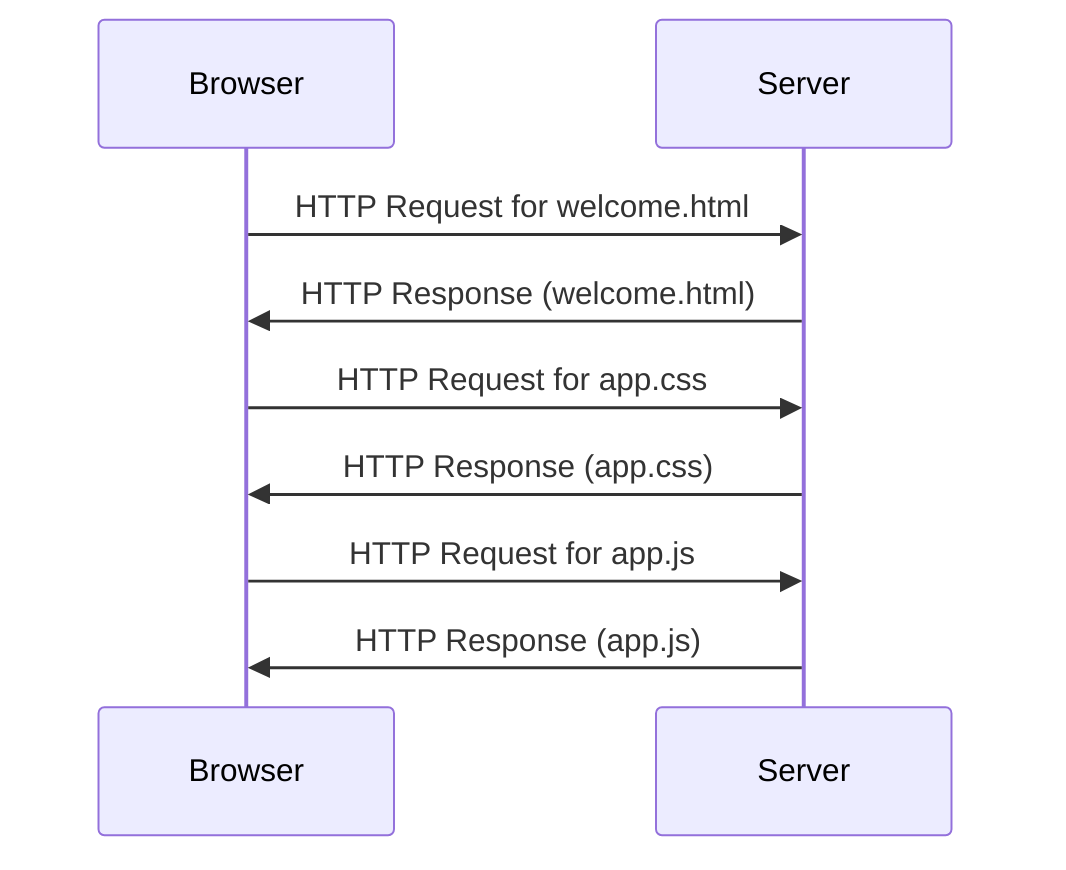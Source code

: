 sequenceDiagram
    participant Browser
    participant Server

    Browser->>Server: HTTP Request for welcome.html
    Server->>Browser: HTTP Response (welcome.html)
    Browser->>Server: HTTP Request for app.css
    Server->>Browser: HTTP Response (app.css)
    Browser->>Server: HTTP Request for app.js
    Server->>Browser: HTTP Response (app.js)
